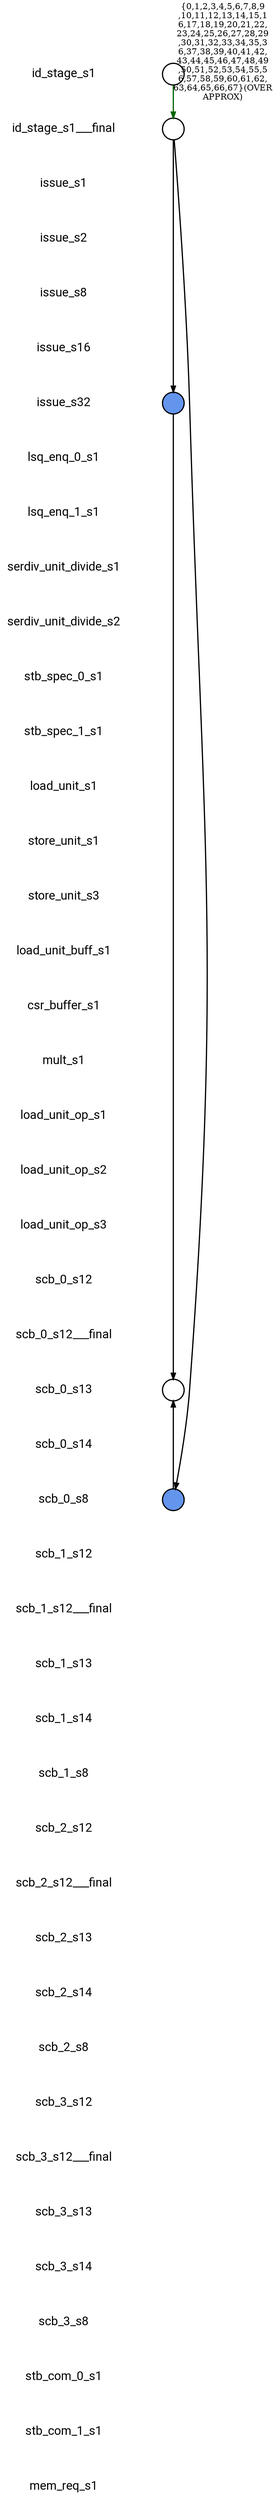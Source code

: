 
digraph G {
    edge [penwidth=2];
    node [ shape=box, fontsize=20, penwidth=2, fontname="roboto"];
    esep=0.5;
    layout=neato;
    overlap=scale;
    splines=true;

l_id_stage_s1 [label="id_stage_s1"; pos="0,-0!"; shape=none];

l_id_stage_s1___final [label="id_stage_s1___final"; pos="0,-1!"; shape=none];

l_issue_s1 [label="issue_s1"; pos="0,-2!"; shape=none];

l_issue_s2 [label="issue_s2"; pos="0,-3!"; shape=none];

l_issue_s8 [label="issue_s8"; pos="0,-4!"; shape=none];

l_issue_s16 [label="issue_s16"; pos="0,-5!"; shape=none];

l_issue_s32 [label="issue_s32"; pos="0,-6!"; shape=none];

l_lsq_enq_0_s1 [label="lsq_enq_0_s1"; pos="0,-7!"; shape=none];

l_lsq_enq_1_s1 [label="lsq_enq_1_s1"; pos="0,-8!"; shape=none];

l_serdiv_unit_divide_s1 [label="serdiv_unit_divide_s1"; pos="0,-9!"; shape=none];

l_serdiv_unit_divide_s2 [label="serdiv_unit_divide_s2"; pos="0,-10!"; shape=none];

l_stb_spec_0_s1 [label="stb_spec_0_s1"; pos="0,-11!"; shape=none];

l_stb_spec_1_s1 [label="stb_spec_1_s1"; pos="0,-12!"; shape=none];

l_load_unit_s1 [label="load_unit_s1"; pos="0,-13!"; shape=none];

l_store_unit_s1 [label="store_unit_s1"; pos="0,-14!"; shape=none];

l_store_unit_s3 [label="store_unit_s3"; pos="0,-15!"; shape=none];

l_load_unit_buff_s1 [label="load_unit_buff_s1"; pos="0,-16!"; shape=none];

l_csr_buffer_s1 [label="csr_buffer_s1"; pos="0,-17!"; shape=none];

l_mult_s1 [label="mult_s1"; pos="0,-18!"; shape=none];

l_load_unit_op_s1 [label="load_unit_op_s1"; pos="0,-19!"; shape=none];

l_load_unit_op_s2 [label="load_unit_op_s2"; pos="0,-20!"; shape=none];

l_load_unit_op_s3 [label="load_unit_op_s3"; pos="0,-21!"; shape=none];

l_scb_0_s12 [label="scb_0_s12"; pos="0,-22!"; shape=none];

l_scb_0_s12___final [label="scb_0_s12___final"; pos="0,-23!"; shape=none];

l_scb_0_s13 [label="scb_0_s13"; pos="0,-24!"; shape=none];

l_scb_0_s14 [label="scb_0_s14"; pos="0,-25!"; shape=none];

l_scb_0_s8 [label="scb_0_s8"; pos="0,-26!"; shape=none];

l_scb_1_s12 [label="scb_1_s12"; pos="0,-27!"; shape=none];

l_scb_1_s12___final [label="scb_1_s12___final"; pos="0,-28!"; shape=none];

l_scb_1_s13 [label="scb_1_s13"; pos="0,-29!"; shape=none];

l_scb_1_s14 [label="scb_1_s14"; pos="0,-30!"; shape=none];

l_scb_1_s8 [label="scb_1_s8"; pos="0,-31!"; shape=none];

l_scb_2_s12 [label="scb_2_s12"; pos="0,-32!"; shape=none];

l_scb_2_s12___final [label="scb_2_s12___final"; pos="0,-33!"; shape=none];

l_scb_2_s13 [label="scb_2_s13"; pos="0,-34!"; shape=none];

l_scb_2_s14 [label="scb_2_s14"; pos="0,-35!"; shape=none];

l_scb_2_s8 [label="scb_2_s8"; pos="0,-36!"; shape=none];

l_scb_3_s12 [label="scb_3_s12"; pos="0,-37!"; shape=none];

l_scb_3_s12___final [label="scb_3_s12___final"; pos="0,-38!"; shape=none];

l_scb_3_s13 [label="scb_3_s13"; pos="0,-39!"; shape=none];

l_scb_3_s14 [label="scb_3_s14"; pos="0,-40!"; shape=none];

l_scb_3_s8 [label="scb_3_s8"; pos="0,-41!"; shape=none];

l_stb_com_0_s1 [label="stb_com_0_s1"; pos="0,-42!"; shape=none];

l_stb_com_1_s1 [label="stb_com_1_s1"; pos="0,-43!"; shape=none];

l_mem_req_s1 [label="mem_req_s1"; pos="0,-44!"; shape=none];

n_id_stage_s1 [label=""; pos="2,-0!"; shape=circle ]; 


n_issue_s32 [style=filled, color=black, fillcolor="#6495ED", label=""; pos="2,-6!"; shape=circle ]; 


n_scb_0_s13 [label=""; pos="2,-24!"; shape=circle ]; 


n_scb_0_s8 [style=filled, color=black, fillcolor="#6495ED", label=""; pos="2,-26!"; shape=circle ]; 


n_id_stage_s1___final [label=""; pos="2,-1!"; shape=circle ]; 


n_id_stage_s1 -> n_id_stage_s1___final [color="#006400", label="{0,1,2,3,4,5,6,7,8,9
,10,11,12,13,14,15,1
6,17,18,19,20,21,22,
23,24,25,26,27,28,29
,30,31,32,33,34,35,3
6,37,38,39,40,41,42,
43,44,45,46,47,48,49
,50,51,52,53,54,55,5
6,57,58,59,60,61,62,
63,64,65,66,67}(OVER
APPROX)"];

n_issue_s32 -> n_scb_0_s13 [color="black"];

n_scb_0_s8 -> n_scb_0_s13 [color="black"];

n_id_stage_s1___final -> n_scb_0_s8 [color="black"];

n_id_stage_s1___final -> n_issue_s32 [color="black"];
}